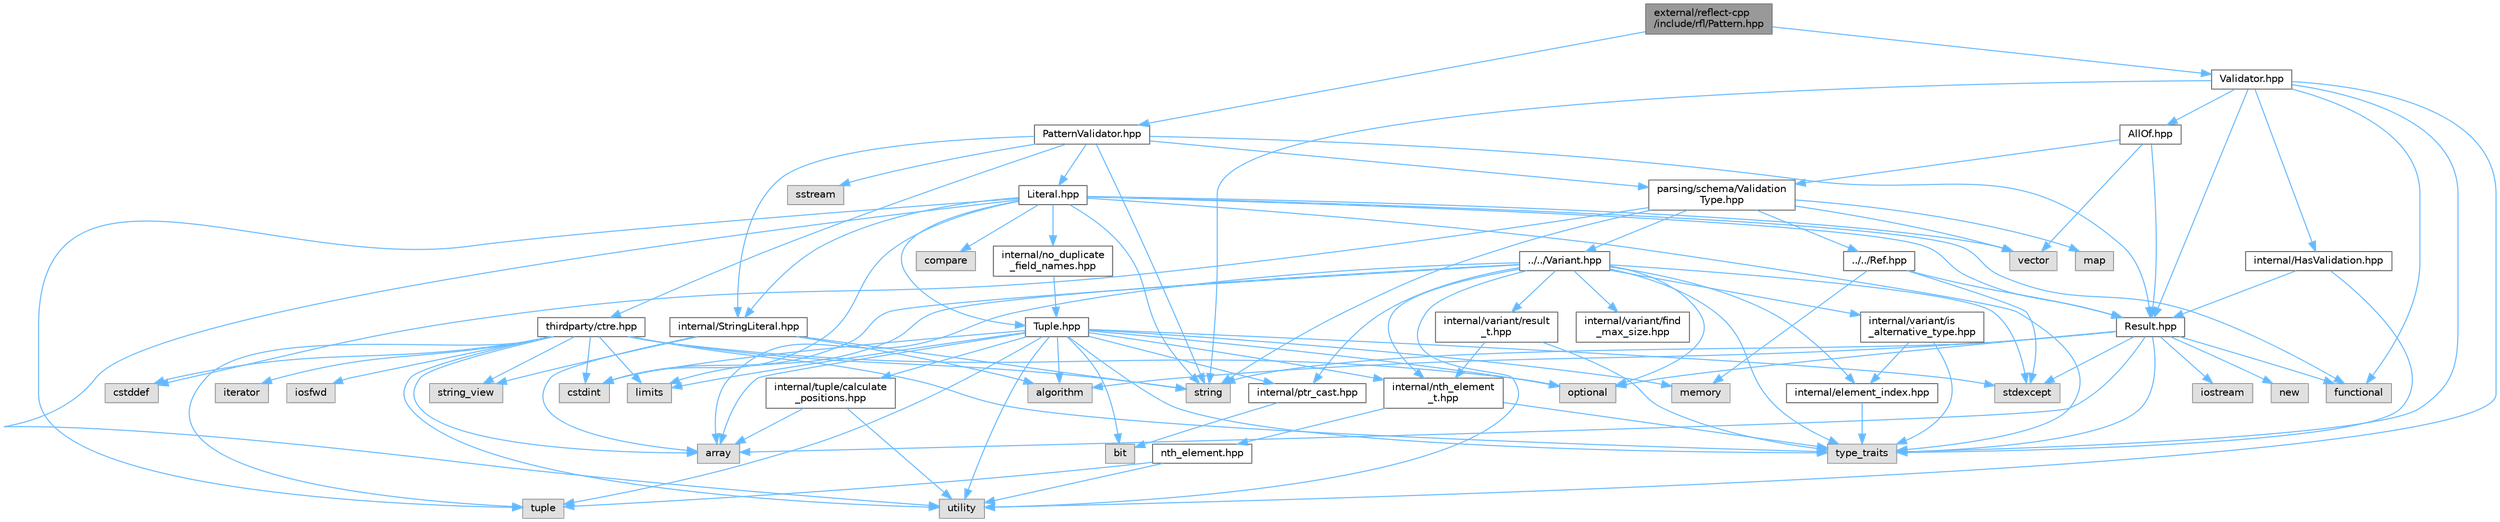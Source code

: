 digraph "external/reflect-cpp/include/rfl/Pattern.hpp"
{
 // LATEX_PDF_SIZE
  bgcolor="transparent";
  edge [fontname=Helvetica,fontsize=10,labelfontname=Helvetica,labelfontsize=10];
  node [fontname=Helvetica,fontsize=10,shape=box,height=0.2,width=0.4];
  Node1 [id="Node000001",label="external/reflect-cpp\l/include/rfl/Pattern.hpp",height=0.2,width=0.4,color="gray40", fillcolor="grey60", style="filled", fontcolor="black",tooltip=" "];
  Node1 -> Node2 [id="edge1_Node000001_Node000002",color="steelblue1",style="solid",tooltip=" "];
  Node2 [id="Node000002",label="PatternValidator.hpp",height=0.2,width=0.4,color="grey40", fillcolor="white", style="filled",URL="$_pattern_validator_8hpp.html",tooltip=" "];
  Node2 -> Node3 [id="edge2_Node000002_Node000003",color="steelblue1",style="solid",tooltip=" "];
  Node3 [id="Node000003",label="sstream",height=0.2,width=0.4,color="grey60", fillcolor="#E0E0E0", style="filled",tooltip=" "];
  Node2 -> Node4 [id="edge3_Node000002_Node000004",color="steelblue1",style="solid",tooltip=" "];
  Node4 [id="Node000004",label="string",height=0.2,width=0.4,color="grey60", fillcolor="#E0E0E0", style="filled",tooltip=" "];
  Node2 -> Node5 [id="edge4_Node000002_Node000005",color="steelblue1",style="solid",tooltip=" "];
  Node5 [id="Node000005",label="thirdparty/ctre.hpp",height=0.2,width=0.4,color="grey40", fillcolor="white", style="filled",URL="$ctre_8hpp.html",tooltip=" "];
  Node5 -> Node6 [id="edge5_Node000005_Node000006",color="steelblue1",style="solid",tooltip=" "];
  Node6 [id="Node000006",label="utility",height=0.2,width=0.4,color="grey60", fillcolor="#E0E0E0", style="filled",tooltip=" "];
  Node5 -> Node7 [id="edge6_Node000005_Node000007",color="steelblue1",style="solid",tooltip=" "];
  Node7 [id="Node000007",label="cstddef",height=0.2,width=0.4,color="grey60", fillcolor="#E0E0E0", style="filled",tooltip=" "];
  Node5 -> Node8 [id="edge7_Node000005_Node000008",color="steelblue1",style="solid",tooltip=" "];
  Node8 [id="Node000008",label="string_view",height=0.2,width=0.4,color="grey60", fillcolor="#E0E0E0", style="filled",tooltip=" "];
  Node5 -> Node9 [id="edge8_Node000005_Node000009",color="steelblue1",style="solid",tooltip=" "];
  Node9 [id="Node000009",label="array",height=0.2,width=0.4,color="grey60", fillcolor="#E0E0E0", style="filled",tooltip=" "];
  Node5 -> Node10 [id="edge9_Node000005_Node000010",color="steelblue1",style="solid",tooltip=" "];
  Node10 [id="Node000010",label="cstdint",height=0.2,width=0.4,color="grey60", fillcolor="#E0E0E0", style="filled",tooltip=" "];
  Node5 -> Node11 [id="edge10_Node000005_Node000011",color="steelblue1",style="solid",tooltip=" "];
  Node11 [id="Node000011",label="type_traits",height=0.2,width=0.4,color="grey60", fillcolor="#E0E0E0", style="filled",tooltip=" "];
  Node5 -> Node12 [id="edge11_Node000005_Node000012",color="steelblue1",style="solid",tooltip=" "];
  Node12 [id="Node000012",label="limits",height=0.2,width=0.4,color="grey60", fillcolor="#E0E0E0", style="filled",tooltip=" "];
  Node5 -> Node13 [id="edge12_Node000005_Node000013",color="steelblue1",style="solid",tooltip=" "];
  Node13 [id="Node000013",label="tuple",height=0.2,width=0.4,color="grey60", fillcolor="#E0E0E0", style="filled",tooltip=" "];
  Node5 -> Node4 [id="edge13_Node000005_Node000004",color="steelblue1",style="solid",tooltip=" "];
  Node5 -> Node14 [id="edge14_Node000005_Node000014",color="steelblue1",style="solid",tooltip=" "];
  Node14 [id="Node000014",label="iterator",height=0.2,width=0.4,color="grey60", fillcolor="#E0E0E0", style="filled",tooltip=" "];
  Node5 -> Node15 [id="edge15_Node000005_Node000015",color="steelblue1",style="solid",tooltip=" "];
  Node15 [id="Node000015",label="optional",height=0.2,width=0.4,color="grey60", fillcolor="#E0E0E0", style="filled",tooltip=" "];
  Node5 -> Node16 [id="edge16_Node000005_Node000016",color="steelblue1",style="solid",tooltip=" "];
  Node16 [id="Node000016",label="iosfwd",height=0.2,width=0.4,color="grey60", fillcolor="#E0E0E0", style="filled",tooltip=" "];
  Node2 -> Node17 [id="edge17_Node000002_Node000017",color="steelblue1",style="solid",tooltip=" "];
  Node17 [id="Node000017",label="Literal.hpp",height=0.2,width=0.4,color="grey40", fillcolor="white", style="filled",URL="$_literal_8hpp.html",tooltip=" "];
  Node17 -> Node18 [id="edge18_Node000017_Node000018",color="steelblue1",style="solid",tooltip=" "];
  Node18 [id="Node000018",label="compare",height=0.2,width=0.4,color="grey60", fillcolor="#E0E0E0", style="filled",tooltip=" "];
  Node17 -> Node10 [id="edge19_Node000017_Node000010",color="steelblue1",style="solid",tooltip=" "];
  Node17 -> Node19 [id="edge20_Node000017_Node000019",color="steelblue1",style="solid",tooltip=" "];
  Node19 [id="Node000019",label="functional",height=0.2,width=0.4,color="grey60", fillcolor="#E0E0E0", style="filled",tooltip=" "];
  Node17 -> Node4 [id="edge21_Node000017_Node000004",color="steelblue1",style="solid",tooltip=" "];
  Node17 -> Node13 [id="edge22_Node000017_Node000013",color="steelblue1",style="solid",tooltip=" "];
  Node17 -> Node11 [id="edge23_Node000017_Node000011",color="steelblue1",style="solid",tooltip=" "];
  Node17 -> Node6 [id="edge24_Node000017_Node000006",color="steelblue1",style="solid",tooltip=" "];
  Node17 -> Node20 [id="edge25_Node000017_Node000020",color="steelblue1",style="solid",tooltip=" "];
  Node20 [id="Node000020",label="vector",height=0.2,width=0.4,color="grey60", fillcolor="#E0E0E0", style="filled",tooltip=" "];
  Node17 -> Node21 [id="edge26_Node000017_Node000021",color="steelblue1",style="solid",tooltip=" "];
  Node21 [id="Node000021",label="Result.hpp",height=0.2,width=0.4,color="grey40", fillcolor="white", style="filled",URL="$_result_8hpp.html",tooltip=" "];
  Node21 -> Node22 [id="edge27_Node000021_Node000022",color="steelblue1",style="solid",tooltip=" "];
  Node22 [id="Node000022",label="algorithm",height=0.2,width=0.4,color="grey60", fillcolor="#E0E0E0", style="filled",tooltip=" "];
  Node21 -> Node9 [id="edge28_Node000021_Node000009",color="steelblue1",style="solid",tooltip=" "];
  Node21 -> Node19 [id="edge29_Node000021_Node000019",color="steelblue1",style="solid",tooltip=" "];
  Node21 -> Node23 [id="edge30_Node000021_Node000023",color="steelblue1",style="solid",tooltip=" "];
  Node23 [id="Node000023",label="iostream",height=0.2,width=0.4,color="grey60", fillcolor="#E0E0E0", style="filled",tooltip=" "];
  Node21 -> Node24 [id="edge31_Node000021_Node000024",color="steelblue1",style="solid",tooltip=" "];
  Node24 [id="Node000024",label="new",height=0.2,width=0.4,color="grey60", fillcolor="#E0E0E0", style="filled",tooltip=" "];
  Node21 -> Node15 [id="edge32_Node000021_Node000015",color="steelblue1",style="solid",tooltip=" "];
  Node21 -> Node25 [id="edge33_Node000021_Node000025",color="steelblue1",style="solid",tooltip=" "];
  Node25 [id="Node000025",label="stdexcept",height=0.2,width=0.4,color="grey60", fillcolor="#E0E0E0", style="filled",tooltip=" "];
  Node21 -> Node4 [id="edge34_Node000021_Node000004",color="steelblue1",style="solid",tooltip=" "];
  Node21 -> Node11 [id="edge35_Node000021_Node000011",color="steelblue1",style="solid",tooltip=" "];
  Node17 -> Node26 [id="edge36_Node000017_Node000026",color="steelblue1",style="solid",tooltip=" "];
  Node26 [id="Node000026",label="Tuple.hpp",height=0.2,width=0.4,color="grey40", fillcolor="white", style="filled",URL="$_tuple_8hpp.html",tooltip=" "];
  Node26 -> Node22 [id="edge37_Node000026_Node000022",color="steelblue1",style="solid",tooltip=" "];
  Node26 -> Node9 [id="edge38_Node000026_Node000009",color="steelblue1",style="solid",tooltip=" "];
  Node26 -> Node27 [id="edge39_Node000026_Node000027",color="steelblue1",style="solid",tooltip=" "];
  Node27 [id="Node000027",label="bit",height=0.2,width=0.4,color="grey60", fillcolor="#E0E0E0", style="filled",tooltip=" "];
  Node26 -> Node10 [id="edge40_Node000026_Node000010",color="steelblue1",style="solid",tooltip=" "];
  Node26 -> Node12 [id="edge41_Node000026_Node000012",color="steelblue1",style="solid",tooltip=" "];
  Node26 -> Node28 [id="edge42_Node000026_Node000028",color="steelblue1",style="solid",tooltip=" "];
  Node28 [id="Node000028",label="memory",height=0.2,width=0.4,color="grey60", fillcolor="#E0E0E0", style="filled",tooltip=" "];
  Node26 -> Node15 [id="edge43_Node000026_Node000015",color="steelblue1",style="solid",tooltip=" "];
  Node26 -> Node25 [id="edge44_Node000026_Node000025",color="steelblue1",style="solid",tooltip=" "];
  Node26 -> Node13 [id="edge45_Node000026_Node000013",color="steelblue1",style="solid",tooltip=" "];
  Node26 -> Node11 [id="edge46_Node000026_Node000011",color="steelblue1",style="solid",tooltip=" "];
  Node26 -> Node6 [id="edge47_Node000026_Node000006",color="steelblue1",style="solid",tooltip=" "];
  Node26 -> Node29 [id="edge48_Node000026_Node000029",color="steelblue1",style="solid",tooltip=" "];
  Node29 [id="Node000029",label="internal/nth_element\l_t.hpp",height=0.2,width=0.4,color="grey40", fillcolor="white", style="filled",URL="$nth__element__t_8hpp.html",tooltip=" "];
  Node29 -> Node11 [id="edge49_Node000029_Node000011",color="steelblue1",style="solid",tooltip=" "];
  Node29 -> Node30 [id="edge50_Node000029_Node000030",color="steelblue1",style="solid",tooltip=" "];
  Node30 [id="Node000030",label="nth_element.hpp",height=0.2,width=0.4,color="grey40", fillcolor="white", style="filled",URL="$nth__element_8hpp.html",tooltip=" "];
  Node30 -> Node13 [id="edge51_Node000030_Node000013",color="steelblue1",style="solid",tooltip=" "];
  Node30 -> Node6 [id="edge52_Node000030_Node000006",color="steelblue1",style="solid",tooltip=" "];
  Node26 -> Node31 [id="edge53_Node000026_Node000031",color="steelblue1",style="solid",tooltip=" "];
  Node31 [id="Node000031",label="internal/ptr_cast.hpp",height=0.2,width=0.4,color="grey40", fillcolor="white", style="filled",URL="$ptr__cast_8hpp.html",tooltip=" "];
  Node31 -> Node27 [id="edge54_Node000031_Node000027",color="steelblue1",style="solid",tooltip=" "];
  Node26 -> Node32 [id="edge55_Node000026_Node000032",color="steelblue1",style="solid",tooltip=" "];
  Node32 [id="Node000032",label="internal/tuple/calculate\l_positions.hpp",height=0.2,width=0.4,color="grey40", fillcolor="white", style="filled",URL="$calculate__positions_8hpp.html",tooltip=" "];
  Node32 -> Node9 [id="edge56_Node000032_Node000009",color="steelblue1",style="solid",tooltip=" "];
  Node32 -> Node6 [id="edge57_Node000032_Node000006",color="steelblue1",style="solid",tooltip=" "];
  Node17 -> Node33 [id="edge58_Node000017_Node000033",color="steelblue1",style="solid",tooltip=" "];
  Node33 [id="Node000033",label="internal/StringLiteral.hpp",height=0.2,width=0.4,color="grey40", fillcolor="white", style="filled",URL="$_string_literal_8hpp.html",tooltip=" "];
  Node33 -> Node22 [id="edge59_Node000033_Node000022",color="steelblue1",style="solid",tooltip=" "];
  Node33 -> Node9 [id="edge60_Node000033_Node000009",color="steelblue1",style="solid",tooltip=" "];
  Node33 -> Node4 [id="edge61_Node000033_Node000004",color="steelblue1",style="solid",tooltip=" "];
  Node33 -> Node8 [id="edge62_Node000033_Node000008",color="steelblue1",style="solid",tooltip=" "];
  Node17 -> Node34 [id="edge63_Node000017_Node000034",color="steelblue1",style="solid",tooltip=" "];
  Node34 [id="Node000034",label="internal/no_duplicate\l_field_names.hpp",height=0.2,width=0.4,color="grey40", fillcolor="white", style="filled",URL="$no__duplicate__field__names_8hpp.html",tooltip=" "];
  Node34 -> Node26 [id="edge64_Node000034_Node000026",color="steelblue1",style="solid",tooltip=" "];
  Node2 -> Node21 [id="edge65_Node000002_Node000021",color="steelblue1",style="solid",tooltip=" "];
  Node2 -> Node33 [id="edge66_Node000002_Node000033",color="steelblue1",style="solid",tooltip=" "];
  Node2 -> Node35 [id="edge67_Node000002_Node000035",color="steelblue1",style="solid",tooltip=" "];
  Node35 [id="Node000035",label="parsing/schema/Validation\lType.hpp",height=0.2,width=0.4,color="grey40", fillcolor="white", style="filled",URL="$_validation_type_8hpp.html",tooltip=" "];
  Node35 -> Node7 [id="edge68_Node000035_Node000007",color="steelblue1",style="solid",tooltip=" "];
  Node35 -> Node36 [id="edge69_Node000035_Node000036",color="steelblue1",style="solid",tooltip=" "];
  Node36 [id="Node000036",label="map",height=0.2,width=0.4,color="grey60", fillcolor="#E0E0E0", style="filled",tooltip=" "];
  Node35 -> Node4 [id="edge70_Node000035_Node000004",color="steelblue1",style="solid",tooltip=" "];
  Node35 -> Node20 [id="edge71_Node000035_Node000020",color="steelblue1",style="solid",tooltip=" "];
  Node35 -> Node37 [id="edge72_Node000035_Node000037",color="steelblue1",style="solid",tooltip=" "];
  Node37 [id="Node000037",label="../../Ref.hpp",height=0.2,width=0.4,color="grey40", fillcolor="white", style="filled",URL="$_ref_8hpp.html",tooltip=" "];
  Node37 -> Node28 [id="edge73_Node000037_Node000028",color="steelblue1",style="solid",tooltip=" "];
  Node37 -> Node25 [id="edge74_Node000037_Node000025",color="steelblue1",style="solid",tooltip=" "];
  Node37 -> Node21 [id="edge75_Node000037_Node000021",color="steelblue1",style="solid",tooltip=" "];
  Node35 -> Node38 [id="edge76_Node000035_Node000038",color="steelblue1",style="solid",tooltip=" "];
  Node38 [id="Node000038",label="../../Variant.hpp",height=0.2,width=0.4,color="grey40", fillcolor="white", style="filled",URL="$_variant_8hpp.html",tooltip=" "];
  Node38 -> Node9 [id="edge77_Node000038_Node000009",color="steelblue1",style="solid",tooltip=" "];
  Node38 -> Node10 [id="edge78_Node000038_Node000010",color="steelblue1",style="solid",tooltip=" "];
  Node38 -> Node12 [id="edge79_Node000038_Node000012",color="steelblue1",style="solid",tooltip=" "];
  Node38 -> Node15 [id="edge80_Node000038_Node000015",color="steelblue1",style="solid",tooltip=" "];
  Node38 -> Node25 [id="edge81_Node000038_Node000025",color="steelblue1",style="solid",tooltip=" "];
  Node38 -> Node11 [id="edge82_Node000038_Node000011",color="steelblue1",style="solid",tooltip=" "];
  Node38 -> Node6 [id="edge83_Node000038_Node000006",color="steelblue1",style="solid",tooltip=" "];
  Node38 -> Node39 [id="edge84_Node000038_Node000039",color="steelblue1",style="solid",tooltip=" "];
  Node39 [id="Node000039",label="internal/element_index.hpp",height=0.2,width=0.4,color="grey40", fillcolor="white", style="filled",URL="$element__index_8hpp.html",tooltip=" "];
  Node39 -> Node11 [id="edge85_Node000039_Node000011",color="steelblue1",style="solid",tooltip=" "];
  Node38 -> Node29 [id="edge86_Node000038_Node000029",color="steelblue1",style="solid",tooltip=" "];
  Node38 -> Node40 [id="edge87_Node000038_Node000040",color="steelblue1",style="solid",tooltip=" "];
  Node40 [id="Node000040",label="internal/variant/find\l_max_size.hpp",height=0.2,width=0.4,color="grey40", fillcolor="white", style="filled",URL="$find__max__size_8hpp.html",tooltip=" "];
  Node38 -> Node41 [id="edge88_Node000038_Node000041",color="steelblue1",style="solid",tooltip=" "];
  Node41 [id="Node000041",label="internal/variant/is\l_alternative_type.hpp",height=0.2,width=0.4,color="grey40", fillcolor="white", style="filled",URL="$is__alternative__type_8hpp.html",tooltip=" "];
  Node41 -> Node11 [id="edge89_Node000041_Node000011",color="steelblue1",style="solid",tooltip=" "];
  Node41 -> Node39 [id="edge90_Node000041_Node000039",color="steelblue1",style="solid",tooltip=" "];
  Node38 -> Node42 [id="edge91_Node000038_Node000042",color="steelblue1",style="solid",tooltip=" "];
  Node42 [id="Node000042",label="internal/variant/result\l_t.hpp",height=0.2,width=0.4,color="grey40", fillcolor="white", style="filled",URL="$result__t_8hpp.html",tooltip=" "];
  Node42 -> Node11 [id="edge92_Node000042_Node000011",color="steelblue1",style="solid",tooltip=" "];
  Node42 -> Node29 [id="edge93_Node000042_Node000029",color="steelblue1",style="solid",tooltip=" "];
  Node38 -> Node31 [id="edge94_Node000038_Node000031",color="steelblue1",style="solid",tooltip=" "];
  Node1 -> Node43 [id="edge95_Node000001_Node000043",color="steelblue1",style="solid",tooltip=" "];
  Node43 [id="Node000043",label="Validator.hpp",height=0.2,width=0.4,color="grey40", fillcolor="white", style="filled",URL="$_validator_8hpp.html",tooltip=" "];
  Node43 -> Node19 [id="edge96_Node000043_Node000019",color="steelblue1",style="solid",tooltip=" "];
  Node43 -> Node4 [id="edge97_Node000043_Node000004",color="steelblue1",style="solid",tooltip=" "];
  Node43 -> Node11 [id="edge98_Node000043_Node000011",color="steelblue1",style="solid",tooltip=" "];
  Node43 -> Node6 [id="edge99_Node000043_Node000006",color="steelblue1",style="solid",tooltip=" "];
  Node43 -> Node44 [id="edge100_Node000043_Node000044",color="steelblue1",style="solid",tooltip=" "];
  Node44 [id="Node000044",label="AllOf.hpp",height=0.2,width=0.4,color="grey40", fillcolor="white", style="filled",URL="$_all_of_8hpp.html",tooltip=" "];
  Node44 -> Node20 [id="edge101_Node000044_Node000020",color="steelblue1",style="solid",tooltip=" "];
  Node44 -> Node21 [id="edge102_Node000044_Node000021",color="steelblue1",style="solid",tooltip=" "];
  Node44 -> Node35 [id="edge103_Node000044_Node000035",color="steelblue1",style="solid",tooltip=" "];
  Node43 -> Node21 [id="edge104_Node000043_Node000021",color="steelblue1",style="solid",tooltip=" "];
  Node43 -> Node45 [id="edge105_Node000043_Node000045",color="steelblue1",style="solid",tooltip=" "];
  Node45 [id="Node000045",label="internal/HasValidation.hpp",height=0.2,width=0.4,color="grey40", fillcolor="white", style="filled",URL="$_has_validation_8hpp.html",tooltip=" "];
  Node45 -> Node11 [id="edge106_Node000045_Node000011",color="steelblue1",style="solid",tooltip=" "];
  Node45 -> Node21 [id="edge107_Node000045_Node000021",color="steelblue1",style="solid",tooltip=" "];
}
